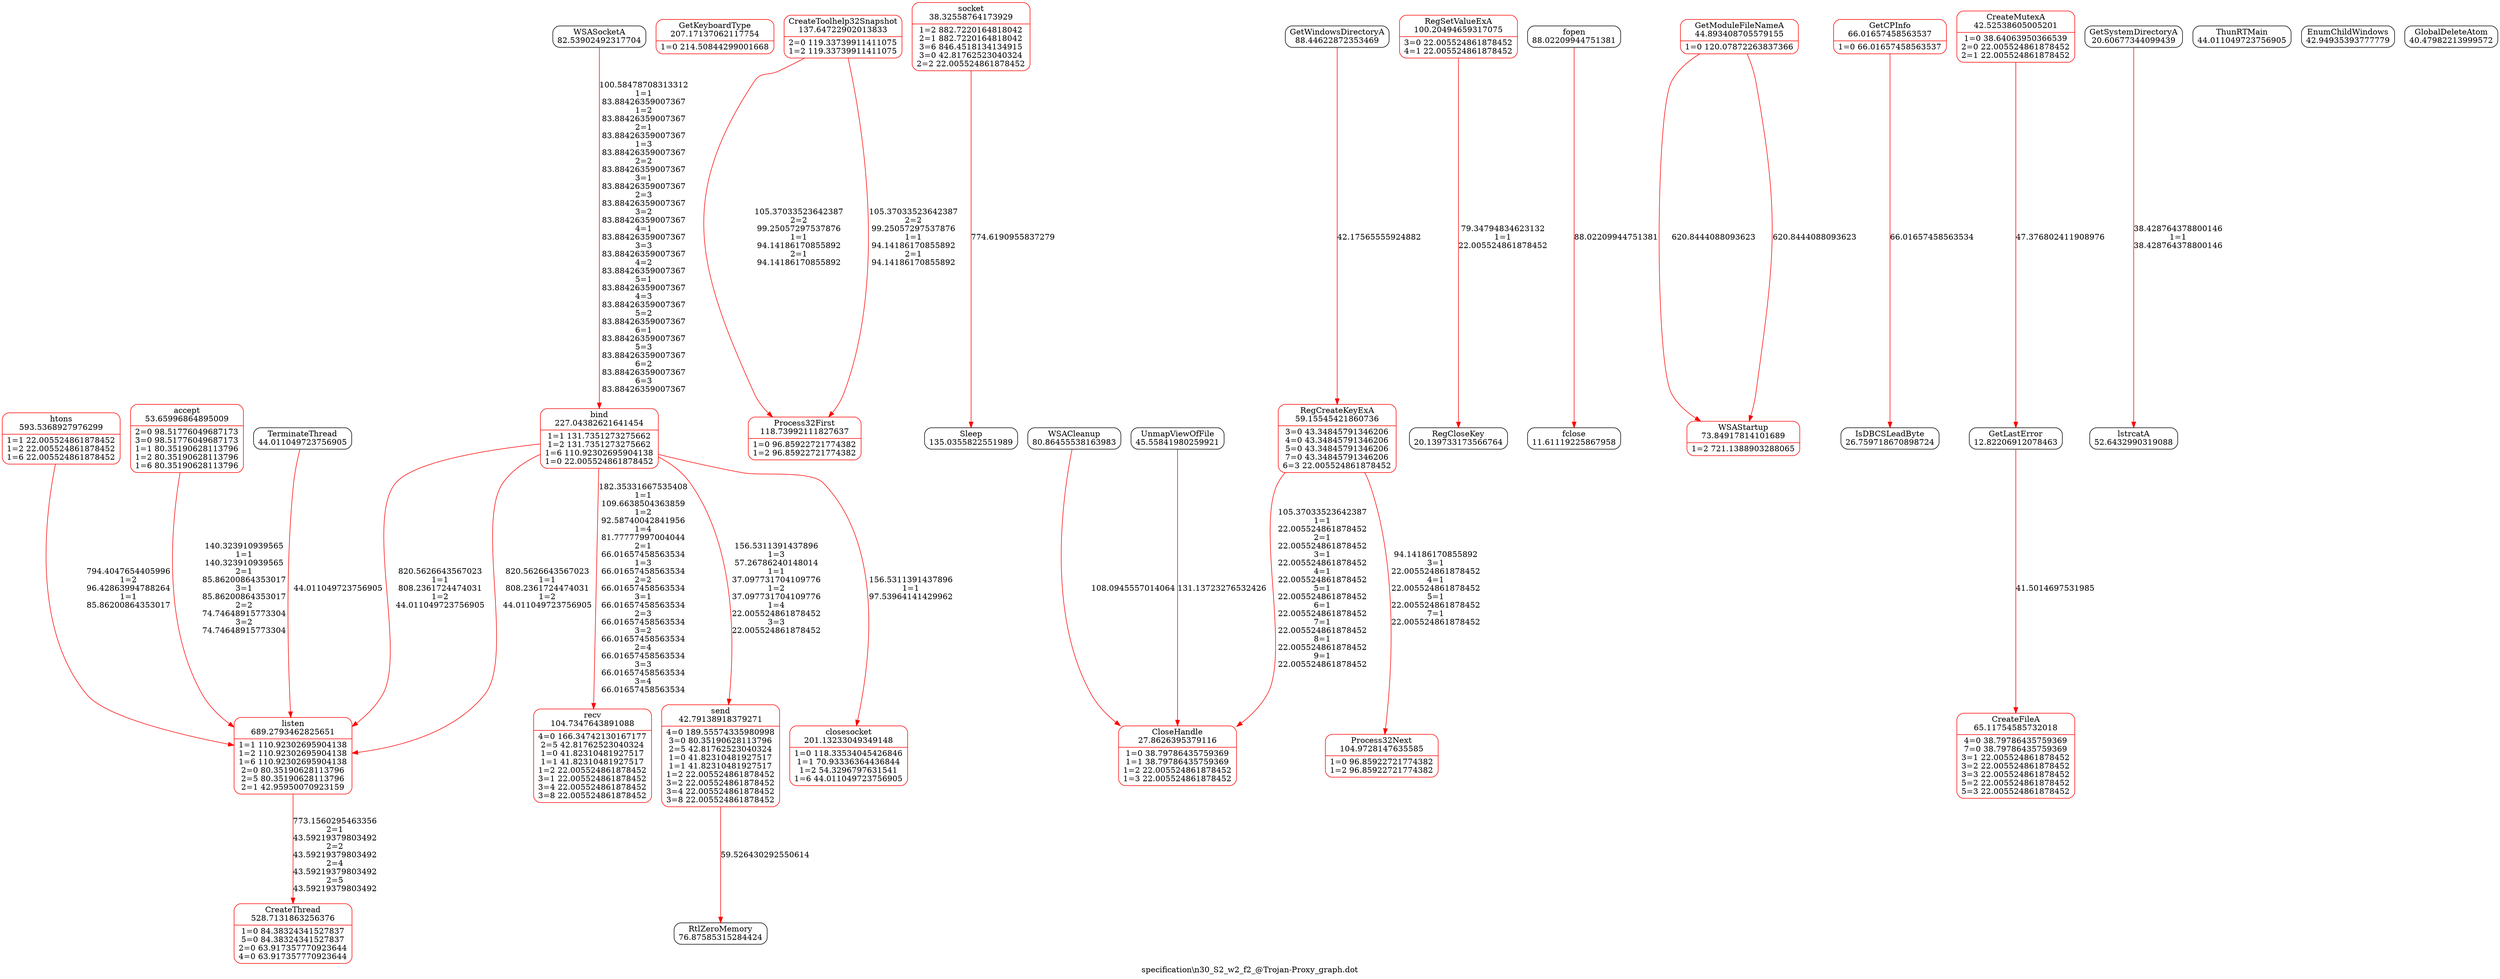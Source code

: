 digraph graphname { node [style=rounded]; label="specification\\n30_S2_w2_f2_@Trojan-Proxy_graph.dot";
listen	 [shape=record label="{listen\n689.2793462825651|{1=1 110.92302695904138\n1=2 110.92302695904138\n1=6 110.92302695904138\n2=0 80.35190628113796\n2=5 80.35190628113796\n2=1 42.95950070923159}}" color=red];
htons	 [shape=record label="{htons\n593.5368927976299|{1=1 22.005524861878452\n1=2 22.005524861878452\n1=6 22.005524861878452}}" color=red];
CreateThread	 [shape=record label="{CreateThread\n528.7131863256376|{1=0 84.38324341527837\n5=0 84.38324341527837\n2=0 63.917357770923644\n4=0 63.917357770923644}}" color=red];
bind	 [shape=record label="{bind\n227.04382621641454|{1=1 131.7351273275662\n1=2 131.7351273275662\n1=6 110.92302695904138\n1=0 22.005524861878452}}" color=red];
GetKeyboardType	 [shape=record label="{GetKeyboardType\n207.17137062117754|{1=0 214.50844299001668}}" color=red];
closesocket	 [shape=record label="{closesocket\n201.13233049349148|{1=0 118.33534045426846\n1=1 70.93336364436844\n1=2 54.3296797631541\n1=6 44.011049723756905}}" color=red];
CreateToolhelp32Snapshot	 [shape=record label="{CreateToolhelp32Snapshot\n137.64722902013833|{2=0 119.33739911411075\n1=2 119.33739911411075}}" color=red];
Sleep	 [shape=record label="{Sleep\n135.0355822551989}" color=black];
Process32First	 [shape=record label="{Process32First\n118.73992111827637|{1=0 96.85922721774382\n1=2 96.85922721774382}}" color=red];
Process32Next	 [shape=record label="{Process32Next\n104.9728147635585|{1=0 96.85922721774382\n1=2 96.85922721774382}}" color=red];
recv	 [shape=record label="{recv\n104.7347643891088|{4=0 166.34742130167177\n2=5 42.81762523040324\n1=0 41.82310481927517\n1=1 41.82310481927517\n1=2 22.005524861878452\n3=1 22.005524861878452\n3=4 22.005524861878452\n3=8 22.005524861878452}}" color=red];
RegSetValueExA	 [shape=record label="{RegSetValueExA\n100.20494659317075|{3=0 22.005524861878452\n4=1 22.005524861878452}}" color=red];
GetWindowsDirectoryA	 [shape=record label="{GetWindowsDirectoryA\n88.44622872353469}" color=black];
fopen	 [shape=record label="{fopen\n88.02209944751381}" color=black];
WSASocketA	 [shape=record label="{WSASocketA\n82.53902492317704}" color=black];
WSACleanup	 [shape=record label="{WSACleanup\n80.86455538163983}" color=black];
RtlZeroMemory	 [shape=record label="{RtlZeroMemory\n76.87585315284424}" color=black];
WSAStartup	 [shape=record label="{WSAStartup\n73.84917814101689|{1=2 721.1388903288065}}" color=red];
GetCPInfo	 [shape=record label="{GetCPInfo\n66.01657458563537|{1=0 66.01657458563537}}" color=red];
CreateFileA	 [shape=record label="{CreateFileA\n65.11754585732018|{4=0 38.79786435759369\n7=0 38.79786435759369\n3=1 22.005524861878452\n3=2 22.005524861878452\n3=3 22.005524861878452\n5=2 22.005524861878452\n5=3 22.005524861878452}}" color=red];
RegCreateKeyExA	 [shape=record label="{RegCreateKeyExA\n59.15545421860736|{3=0 43.34845791346206\n4=0 43.34845791346206\n5=0 43.34845791346206\n7=0 43.34845791346206\n6=3 22.005524861878452}}" color=red];
accept	 [shape=record label="{accept\n53.65996864895009|{2=0 98.51776049687173\n3=0 98.51776049687173\n1=1 80.35190628113796\n1=2 80.35190628113796\n1=6 80.35190628113796}}" color=red];
lstrcatA	 [shape=record label="{lstrcatA\n52.6432990319088}" color=black];
UnmapViewOfFile	 [shape=record label="{UnmapViewOfFile\n45.55841980259921}" color=black];
GetModuleFileNameA	 [shape=record label="{GetModuleFileNameA\n44.893408705579155|{1=0 120.07872263837366}}" color=red];
ThunRTMain	 [shape=record label="{ThunRTMain\n44.011049723756905}" color=black];
TerminateThread	 [shape=record label="{TerminateThread\n44.011049723756905}" color=black];
EnumChildWindows	 [shape=record label="{EnumChildWindows\n42.94935393777779}" color=black];
send	 [shape=record label="{send\n42.79138918379271|{4=0 189.55574335980998\n3=0 80.35190628113796\n2=5 42.81762523040324\n1=0 41.82310481927517\n1=1 41.82310481927517\n1=2 22.005524861878452\n3=2 22.005524861878452\n3=4 22.005524861878452\n3=8 22.005524861878452}}" color=red];
CreateMutexA	 [shape=record label="{CreateMutexA\n42.52538605005201|{1=0 38.64063950366539\n2=0 22.005524861878452\n2=1 22.005524861878452}}" color=red];
GlobalDeleteAtom	 [shape=record label="{GlobalDeleteAtom\n40.47982213999572}" color=black];
socket	 [shape=record label="{socket\n38.32558764173929|{1=2 882.7220164818042\n2=1 882.7220164818042\n3=6 846.4518134134915\n3=0 42.81762523040324\n2=2 22.005524861878452}}" color=red];
RegCloseKey	 [shape=record label="{RegCloseKey\n20.139733173566764}" color=black];
fclose	 [shape=record label="{fclose\n11.61119225867958}" color=black];
CloseHandle	 [shape=record label="{CloseHandle\n27.8626395379116|{1=0 38.79786435759369\n1=1 38.79786435759369\n1=2 22.005524861878452\n1=3 22.005524861878452}}" color=red];
IsDBCSLeadByte	 [shape=record label="{IsDBCSLeadByte\n26.759718670898724}" color=black];
GetLastError	 [shape=record label="{GetLastError\n12.82206912078463}" color=black];
GetSystemDirectoryA	 [shape=record label="{GetSystemDirectoryA\n20.60677344099439}" color=black];
bind->listen	 [label="820.5626643567023\n1=1\n808.2361724474031\n1=2\n44.011049723756905" color=red];
htons->listen	 [label="794.4047654405996\n1=2\n96.42863994788264\n1=1\n85.86200864353017" color=red];
listen->CreateThread	 [label="773.1560295463356\n2=1\n43.59219379803492\n2=2\n43.59219379803492\n2=4\n43.59219379803492\n2=5\n43.59219379803492" color=red];
bind->listen	 [label="820.5626643567023\n1=1\n808.2361724474031\n1=2\n44.011049723756905" color=red];
bind->closesocket	 [label="156.5311391437896\n1=1\n97.53964141429962" color=red];
CreateToolhelp32Snapshot->Process32First	 [label="105.37033523642387\n2=2\n99.25057297537876\n1=1\n94.14186170855892\n2=1\n94.14186170855892" color=red];
socket->Sleep	 [label="774.6190955837279" color=red];
CreateToolhelp32Snapshot->Process32First	 [label="105.37033523642387\n2=2\n99.25057297537876\n1=1\n94.14186170855892\n2=1\n94.14186170855892" color=red];
RegCreateKeyExA->Process32Next	 [label="94.14186170855892\n3=1\n22.005524861878452\n4=1\n22.005524861878452\n5=1\n22.005524861878452\n7=1\n22.005524861878452" color=red];
bind->recv	 [label="182.35331667535408\n1=1\n109.6638504363859\n1=2\n92.58740042841956\n1=4\n81.77777997004044\n2=1\n66.01657458563534\n1=3\n66.01657458563534\n2=2\n66.01657458563534\n3=1\n66.01657458563534\n2=3\n66.01657458563534\n3=2\n66.01657458563534\n2=4\n66.01657458563534\n3=3\n66.01657458563534\n3=4\n66.01657458563534" color=red];
RegSetValueExA->RegCloseKey	 [label="79.34794834623132\n1=1\n22.005524861878452" color=red];
GetWindowsDirectoryA->RegCreateKeyExA	 [label="42.17565555924882" color=red];
fopen->fclose	 [label="88.02209944751381" color=red];
WSASocketA->bind	 [label="100.58478708313312\n1=1\n83.88426359007367\n1=2\n83.88426359007367\n2=1\n83.88426359007367\n1=3\n83.88426359007367\n2=2\n83.88426359007367\n3=1\n83.88426359007367\n2=3\n83.88426359007367\n3=2\n83.88426359007367\n4=1\n83.88426359007367\n3=3\n83.88426359007367\n4=2\n83.88426359007367\n5=1\n83.88426359007367\n4=3\n83.88426359007367\n5=2\n83.88426359007367\n6=1\n83.88426359007367\n5=3\n83.88426359007367\n6=2\n83.88426359007367\n6=3\n83.88426359007367" color=red];
WSACleanup->CloseHandle	 [label="108.0945557014064" color=red];
send->RtlZeroMemory	 [label="59.526430292550614" color=red];
GetModuleFileNameA->WSAStartup	 [label="620.8444088093623" color=red];
GetCPInfo->IsDBCSLeadByte	 [label="66.01657458563534" color=red];
GetLastError->CreateFileA	 [label="41.5014697531985" color=red];
RegCreateKeyExA->CloseHandle	 [label="105.37033523642387\n1=1\n22.005524861878452\n2=1\n22.005524861878452\n3=1\n22.005524861878452\n4=1\n22.005524861878452\n5=1\n22.005524861878452\n6=1\n22.005524861878452\n7=1\n22.005524861878452\n8=1\n22.005524861878452\n9=1\n22.005524861878452" color=red];
accept->listen	 [label="140.323910939565\n1=1\n140.323910939565\n2=1\n85.86200864353017\n3=1\n85.86200864353017\n2=2\n74.74648915773304\n3=2\n74.74648915773304" color=red];
GetSystemDirectoryA->lstrcatA	 [label="38.428764378800146\n1=1\n38.428764378800146" color=red];
UnmapViewOfFile->CloseHandle	 [label="131.13723276532426" color=red];
GetModuleFileNameA->WSAStartup	 [label="620.8444088093623" color=red];
TerminateThread->listen	 [label="44.011049723756905" color=red];
bind->send	 [label="156.5311391437896\n1=3\n57.26786240148014\n1=1\n37.097731704109776\n1=2\n37.097731704109776\n1=4\n22.005524861878452\n3=3\n22.005524861878452" color=red];
CreateMutexA->GetLastError	 [label="47.376802411908976" color=red];
}
